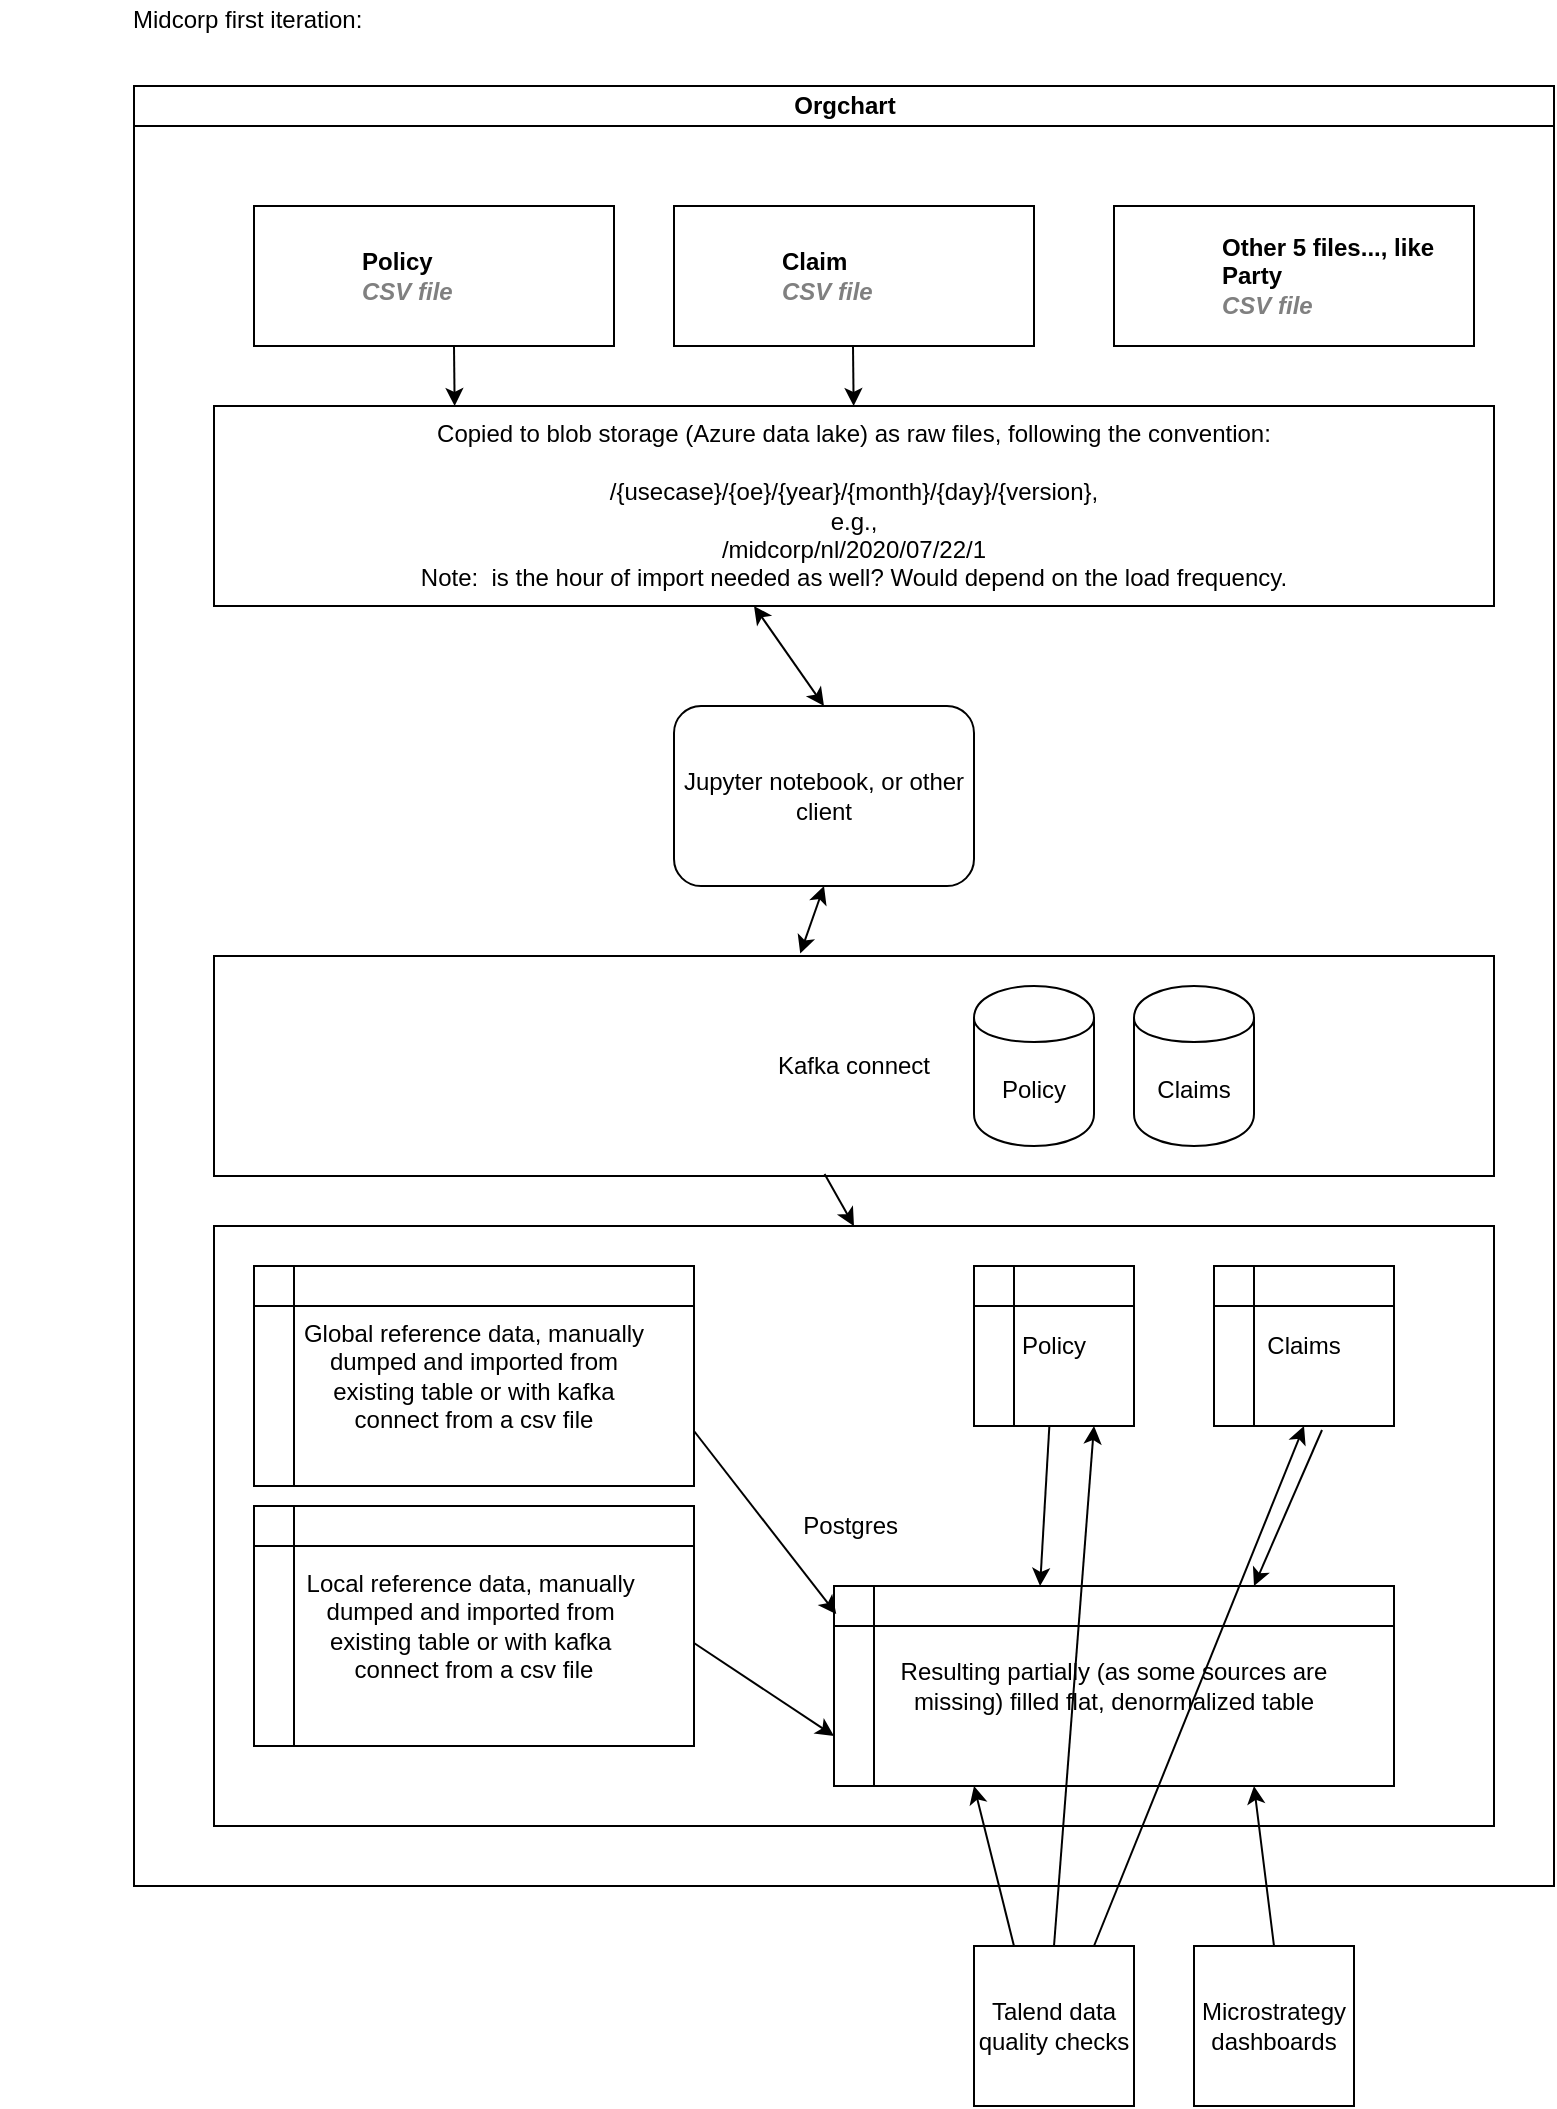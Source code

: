 <mxfile version="13.0.3" type="device" pages="2"><diagram id="prtHgNgQTEPvFCAcTncT" name="Page-1"><mxGraphModel dx="1026" dy="625" grid="1" gridSize="10" guides="1" tooltips="1" connect="1" arrows="1" fold="1" page="1" pageScale="1" pageWidth="827" pageHeight="1169" math="0" shadow="0"><root><mxCell id="0"/><mxCell id="1" parent="0"/><mxCell id="dNxyNK7c78bLwvsdeMH5-11" value="Orgchart" style="swimlane;html=1;startSize=20;horizontal=1;containerType=tree;glass=0;" parent="1" vertex="1"><mxGeometry x="70" y="100" width="710" height="900" as="geometry"/></mxCell><UserObject label="Policy&lt;br&gt;&lt;font color=&quot;#808080&quot;&gt;&lt;i&gt;CSV file&lt;br&gt;&lt;/i&gt;&lt;/font&gt;" name="Evan Miller" position="CFO" location="Office 1" email="me@example.com" placeholders="1" id="dNxyNK7c78bLwvsdeMH5-12"><mxCell style="label;whiteSpace=wrap;html=1;rounded=0;glass=0;treeMoving=1;treeFolding=1;" parent="dNxyNK7c78bLwvsdeMH5-11" vertex="1"><mxGeometry x="60" y="60" width="180" height="70" as="geometry"/></mxCell></UserObject><UserObject label="Other 5 files..., like Party&lt;br&gt;&lt;i style=&quot;color: rgb(128 , 128 , 128)&quot;&gt;CSV file&lt;br&gt;&lt;/i&gt;" name="Evan Miller" position="CFO" location="Office 1" email="me@example.com" placeholders="1" id="LrWtDs1eZ8nuWgrZZODr-2"><mxCell style="label;whiteSpace=wrap;html=1;rounded=0;glass=0;treeMoving=1;treeFolding=1;" vertex="1" parent="dNxyNK7c78bLwvsdeMH5-11"><mxGeometry x="490" y="60" width="180" height="70" as="geometry"/></mxCell></UserObject><mxCell id="LrWtDs1eZ8nuWgrZZODr-5" value="Copied to blob storage (Azure data lake) as raw files, following the convention:&lt;br&gt;&lt;br&gt;/{usecase}/{oe}/{year}/{month}/{day}/{version},&lt;br&gt;e.g.,&lt;br&gt;/midcorp/nl/2020/07/22/1&lt;br&gt;Note:&amp;nbsp;&amp;nbsp;is the hour of import needed as well? Would depend on the load frequency." style="rounded=0;whiteSpace=wrap;html=1;" vertex="1" parent="dNxyNK7c78bLwvsdeMH5-11"><mxGeometry x="40" y="160" width="640" height="100" as="geometry"/></mxCell><mxCell id="LrWtDs1eZ8nuWgrZZODr-6" value="" style="endArrow=classic;html=1;entryX=0.188;entryY=0;entryDx=0;entryDy=0;entryPerimeter=0;" edge="1" parent="dNxyNK7c78bLwvsdeMH5-11" target="LrWtDs1eZ8nuWgrZZODr-5"><mxGeometry width="50" height="50" relative="1" as="geometry"><mxPoint x="160" y="130" as="sourcePoint"/><mxPoint x="210" y="80" as="targetPoint"/></mxGeometry></mxCell><mxCell id="LrWtDs1eZ8nuWgrZZODr-7" value="" style="endArrow=classic;html=1;entryX=0.188;entryY=0;entryDx=0;entryDy=0;entryPerimeter=0;" edge="1" parent="dNxyNK7c78bLwvsdeMH5-11"><mxGeometry width="50" height="50" relative="1" as="geometry"><mxPoint x="359.5" y="130" as="sourcePoint"/><mxPoint x="359.82" y="160" as="targetPoint"/></mxGeometry></mxCell><mxCell id="LrWtDs1eZ8nuWgrZZODr-10" value="Jupyter notebook, or other client" style="rounded=1;whiteSpace=wrap;html=1;" vertex="1" parent="dNxyNK7c78bLwvsdeMH5-11"><mxGeometry x="270" y="310" width="150" height="90" as="geometry"/></mxCell><mxCell id="LrWtDs1eZ8nuWgrZZODr-11" value="" style="endArrow=classic;startArrow=classic;html=1;exitX=0.5;exitY=0;exitDx=0;exitDy=0;" edge="1" parent="dNxyNK7c78bLwvsdeMH5-11" source="LrWtDs1eZ8nuWgrZZODr-10"><mxGeometry width="50" height="50" relative="1" as="geometry"><mxPoint x="260" y="310" as="sourcePoint"/><mxPoint x="310" y="260" as="targetPoint"/></mxGeometry></mxCell><mxCell id="LrWtDs1eZ8nuWgrZZODr-12" value="Kafka connect&lt;br&gt;" style="rounded=0;whiteSpace=wrap;html=1;" vertex="1" parent="dNxyNK7c78bLwvsdeMH5-11"><mxGeometry x="40" y="435" width="640" height="110" as="geometry"/></mxCell><mxCell id="LrWtDs1eZ8nuWgrZZODr-13" value="" style="endArrow=classic;startArrow=classic;html=1;exitX=0.458;exitY=-0.011;exitDx=0;exitDy=0;exitPerimeter=0;" edge="1" parent="dNxyNK7c78bLwvsdeMH5-11" source="LrWtDs1eZ8nuWgrZZODr-12"><mxGeometry width="50" height="50" relative="1" as="geometry"><mxPoint x="385" y="440" as="sourcePoint"/><mxPoint x="345" y="400" as="targetPoint"/></mxGeometry></mxCell><mxCell id="LrWtDs1eZ8nuWgrZZODr-14" value="Policy" style="shape=cylinder;whiteSpace=wrap;html=1;boundedLbl=1;backgroundOutline=1;" vertex="1" parent="dNxyNK7c78bLwvsdeMH5-11"><mxGeometry x="420" y="450" width="60" height="80" as="geometry"/></mxCell><mxCell id="LrWtDs1eZ8nuWgrZZODr-15" value="Claims" style="shape=cylinder;whiteSpace=wrap;html=1;boundedLbl=1;backgroundOutline=1;" vertex="1" parent="dNxyNK7c78bLwvsdeMH5-11"><mxGeometry x="500" y="450" width="60" height="80" as="geometry"/></mxCell><UserObject label="Claim&lt;br&gt;&lt;i style=&quot;color: rgb(128 , 128 , 128)&quot;&gt;CSV file&lt;br&gt;&lt;/i&gt;" name="Evan Miller" position="CFO" location="Office 1" email="me@example.com" placeholders="1" id="LrWtDs1eZ8nuWgrZZODr-1"><mxCell style="label;whiteSpace=wrap;html=1;rounded=0;glass=0;treeMoving=1;treeFolding=1;" vertex="1" parent="dNxyNK7c78bLwvsdeMH5-11"><mxGeometry x="270" y="60" width="180" height="70" as="geometry"/></mxCell></UserObject><mxCell id="LrWtDs1eZ8nuWgrZZODr-16" value="Postgres&amp;nbsp;" style="rounded=0;whiteSpace=wrap;html=1;" vertex="1" parent="dNxyNK7c78bLwvsdeMH5-11"><mxGeometry x="40" y="570" width="640" height="300" as="geometry"/></mxCell><mxCell id="LrWtDs1eZ8nuWgrZZODr-18" value="Policy" style="shape=internalStorage;whiteSpace=wrap;html=1;boundedLbl=1;backgroundOutline=1;" vertex="1" parent="dNxyNK7c78bLwvsdeMH5-11"><mxGeometry x="420" y="590" width="80" height="80" as="geometry"/></mxCell><mxCell id="LrWtDs1eZ8nuWgrZZODr-20" value="Claims" style="shape=internalStorage;whiteSpace=wrap;html=1;boundedLbl=1;backgroundOutline=1;" vertex="1" parent="dNxyNK7c78bLwvsdeMH5-11"><mxGeometry x="540" y="590" width="90" height="80" as="geometry"/></mxCell><mxCell id="LrWtDs1eZ8nuWgrZZODr-21" value="Global reference data, manually &lt;br&gt;dumped and imported from &lt;br&gt;existing&amp;nbsp;table or with kafka &lt;br&gt;connect from a csv file" style="shape=internalStorage;whiteSpace=wrap;html=1;boundedLbl=1;backgroundOutline=1;" vertex="1" parent="dNxyNK7c78bLwvsdeMH5-11"><mxGeometry x="60" y="590" width="220" height="110" as="geometry"/></mxCell><mxCell id="LrWtDs1eZ8nuWgrZZODr-22" value="Local reference data, manually&amp;nbsp;&lt;br&gt;dumped and imported from&amp;nbsp;&lt;br&gt;existing&amp;nbsp;table or with kafka&amp;nbsp;&lt;br&gt;connect from a&amp;nbsp;csv file" style="shape=internalStorage;whiteSpace=wrap;html=1;boundedLbl=1;backgroundOutline=1;" vertex="1" parent="dNxyNK7c78bLwvsdeMH5-11"><mxGeometry x="60" y="710" width="220" height="120" as="geometry"/></mxCell><mxCell id="LrWtDs1eZ8nuWgrZZODr-24" value="Resulting partially (as some sources are &lt;br&gt;missing) filled flat, denormalized table" style="shape=internalStorage;whiteSpace=wrap;html=1;backgroundOutline=1;" vertex="1" parent="dNxyNK7c78bLwvsdeMH5-11"><mxGeometry x="350" y="750" width="280" height="100" as="geometry"/></mxCell><mxCell id="LrWtDs1eZ8nuWgrZZODr-26" value="" style="endArrow=classic;html=1;entryX=0.004;entryY=0.14;entryDx=0;entryDy=0;entryPerimeter=0;exitX=1;exitY=0.75;exitDx=0;exitDy=0;" edge="1" parent="dNxyNK7c78bLwvsdeMH5-11" source="LrWtDs1eZ8nuWgrZZODr-21" target="LrWtDs1eZ8nuWgrZZODr-24"><mxGeometry width="50" height="50" relative="1" as="geometry"><mxPoint x="320" y="760" as="sourcePoint"/><mxPoint x="370" y="710" as="targetPoint"/></mxGeometry></mxCell><mxCell id="LrWtDs1eZ8nuWgrZZODr-27" value="" style="endArrow=classic;html=1;entryX=0;entryY=0.75;entryDx=0;entryDy=0;exitX=1;exitY=0.75;exitDx=0;exitDy=0;" edge="1" parent="dNxyNK7c78bLwvsdeMH5-11" target="LrWtDs1eZ8nuWgrZZODr-24"><mxGeometry width="50" height="50" relative="1" as="geometry"><mxPoint x="280" y="778.5" as="sourcePoint"/><mxPoint x="351.12" y="870" as="targetPoint"/></mxGeometry></mxCell><mxCell id="LrWtDs1eZ8nuWgrZZODr-28" value="" style="endArrow=classic;html=1;entryX=0.368;entryY=0;entryDx=0;entryDy=0;entryPerimeter=0;" edge="1" parent="dNxyNK7c78bLwvsdeMH5-11" source="LrWtDs1eZ8nuWgrZZODr-18" target="LrWtDs1eZ8nuWgrZZODr-24"><mxGeometry width="50" height="50" relative="1" as="geometry"><mxPoint x="320" y="760" as="sourcePoint"/><mxPoint x="370" y="710" as="targetPoint"/></mxGeometry></mxCell><mxCell id="LrWtDs1eZ8nuWgrZZODr-29" value="" style="endArrow=classic;html=1;exitX=0.6;exitY=1.025;exitDx=0;exitDy=0;exitPerimeter=0;entryX=0.75;entryY=0;entryDx=0;entryDy=0;" edge="1" parent="dNxyNK7c78bLwvsdeMH5-11" source="LrWtDs1eZ8nuWgrZZODr-20" target="LrWtDs1eZ8nuWgrZZODr-24"><mxGeometry width="50" height="50" relative="1" as="geometry"><mxPoint x="320" y="760" as="sourcePoint"/><mxPoint x="370" y="710" as="targetPoint"/></mxGeometry></mxCell><mxCell id="LrWtDs1eZ8nuWgrZZODr-17" value="" style="endArrow=classic;html=1;exitX=0.477;exitY=0.991;exitDx=0;exitDy=0;exitPerimeter=0;" edge="1" parent="1" source="LrWtDs1eZ8nuWgrZZODr-12"><mxGeometry width="50" height="50" relative="1" as="geometry"><mxPoint x="390" y="770" as="sourcePoint"/><mxPoint x="430" y="670" as="targetPoint"/></mxGeometry></mxCell><mxCell id="LrWtDs1eZ8nuWgrZZODr-30" value="&amp;nbsp; &amp;nbsp; &amp;nbsp; &amp;nbsp; &amp;nbsp; &amp;nbsp; &amp;nbsp; &amp;nbsp; &amp;nbsp;Midcorp first iteration:" style="text;html=1;align=center;verticalAlign=middle;resizable=0;points=[];autosize=1;" vertex="1" parent="1"><mxGeometry x="3" y="57" width="190" height="20" as="geometry"/></mxCell><mxCell id="giRHIiUr6PY0LdARywY8-1" value="Talend data quality checks" style="whiteSpace=wrap;html=1;aspect=fixed;" vertex="1" parent="1"><mxGeometry x="490" y="1030" width="80" height="80" as="geometry"/></mxCell><mxCell id="giRHIiUr6PY0LdARywY8-2" value="" style="endArrow=classic;html=1;entryX=0.75;entryY=1;entryDx=0;entryDy=0;exitX=0.5;exitY=0;exitDx=0;exitDy=0;" edge="1" parent="1" source="giRHIiUr6PY0LdARywY8-1" target="LrWtDs1eZ8nuWgrZZODr-18"><mxGeometry width="50" height="50" relative="1" as="geometry"><mxPoint x="600" y="1050" as="sourcePoint"/><mxPoint x="650" y="1000" as="targetPoint"/></mxGeometry></mxCell><mxCell id="giRHIiUr6PY0LdARywY8-3" value="" style="endArrow=classic;html=1;exitX=0.75;exitY=0;exitDx=0;exitDy=0;entryX=0.5;entryY=1;entryDx=0;entryDy=0;" edge="1" parent="1" source="giRHIiUr6PY0LdARywY8-1" target="LrWtDs1eZ8nuWgrZZODr-20"><mxGeometry width="50" height="50" relative="1" as="geometry"><mxPoint x="555" y="1040" as="sourcePoint"/><mxPoint x="560" y="780" as="targetPoint"/></mxGeometry></mxCell><mxCell id="giRHIiUr6PY0LdARywY8-4" value="" style="endArrow=classic;html=1;exitX=0.25;exitY=0;exitDx=0;exitDy=0;entryX=0.25;entryY=1;entryDx=0;entryDy=0;" edge="1" parent="1" source="giRHIiUr6PY0LdARywY8-1" target="LrWtDs1eZ8nuWgrZZODr-24"><mxGeometry width="50" height="50" relative="1" as="geometry"><mxPoint x="582.5" y="1040" as="sourcePoint"/><mxPoint x="665" y="780" as="targetPoint"/></mxGeometry></mxCell><mxCell id="ysaJ3LT-_UuVfYNZDA-h-1" value="Microstrategy dashboards" style="whiteSpace=wrap;html=1;aspect=fixed;" vertex="1" parent="1"><mxGeometry x="600" y="1030" width="80" height="80" as="geometry"/></mxCell><mxCell id="ysaJ3LT-_UuVfYNZDA-h-2" value="" style="endArrow=classic;html=1;exitX=0.5;exitY=0;exitDx=0;exitDy=0;entryX=0.75;entryY=1;entryDx=0;entryDy=0;" edge="1" parent="1" source="ysaJ3LT-_UuVfYNZDA-h-1" target="LrWtDs1eZ8nuWgrZZODr-24"><mxGeometry width="50" height="50" relative="1" as="geometry"><mxPoint x="520" y="1040" as="sourcePoint"/><mxPoint x="500" y="960.0" as="targetPoint"/></mxGeometry></mxCell></root></mxGraphModel></diagram><diagram id="XWvNyyqRbH1FlNKD5Il5" name="Page-2"><mxGraphModel dx="1026" dy="625" grid="1" gridSize="10" guides="1" tooltips="1" connect="1" arrows="1" fold="1" page="1" pageScale="1" pageWidth="827" pageHeight="1169" math="0" shadow="0"><root><mxCell id="e556Ms94qiAruBK5uiJV-0"/><mxCell id="e556Ms94qiAruBK5uiJV-1" parent="e556Ms94qiAruBK5uiJV-0"/><mxCell id="e556Ms94qiAruBK5uiJV-2" value="Orgchart" style="swimlane;html=1;startSize=20;horizontal=1;containerType=tree;glass=0;" vertex="1" parent="e556Ms94qiAruBK5uiJV-1"><mxGeometry x="70" y="100" width="710" height="1280" as="geometry"/></mxCell><UserObject label="Policy&lt;br&gt;&lt;font color=&quot;#808080&quot;&gt;&lt;i&gt;DB table&lt;br&gt;&lt;/i&gt;&lt;/font&gt;" name="Evan Miller" position="CFO" location="Office 1" email="me@example.com" placeholders="1" id="e556Ms94qiAruBK5uiJV-3"><mxCell style="shape=internalStorage;whiteSpace=wrap;html=1;rounded=0;glass=0;treeMoving=1;treeFolding=1;" vertex="1" parent="e556Ms94qiAruBK5uiJV-2"><mxGeometry x="60" y="40" width="180" height="70" as="geometry"/></mxCell></UserObject><UserObject label="Other 5 files..., like Party&lt;br&gt;&lt;i&gt;DB tables&lt;/i&gt;&lt;i&gt;&lt;br&gt;&lt;/i&gt;" name="Evan Miller" position="CFO" location="Office 1" email="me@example.com" placeholders="1" id="e556Ms94qiAruBK5uiJV-4"><mxCell style="shape=internalStorage;whiteSpace=wrap;html=1;rounded=0;glass=0;treeMoving=1;treeFolding=1;" vertex="1" parent="e556Ms94qiAruBK5uiJV-2"><mxGeometry x="490" y="40" width="180" height="70" as="geometry"/></mxCell></UserObject><mxCell id="e556Ms94qiAruBK5uiJV-5" value="Copy to blob storage (Azure data lake) as parquet files, for the data scientists to use:&lt;br&gt;&lt;br&gt;/{usecase}/{oe}/{year}/{month}/{day}/{version},&lt;br&gt;e.g.,&lt;br&gt;/midcorp/nl/2020/07/22/1&lt;br&gt;" style="rounded=0;whiteSpace=wrap;html=1;" vertex="1" parent="e556Ms94qiAruBK5uiJV-2"><mxGeometry x="350" y="440" width="350" height="150" as="geometry"/></mxCell><mxCell id="e556Ms94qiAruBK5uiJV-6" value="" style="endArrow=classic;html=1;entryX=0;entryY=0.5;entryDx=0;entryDy=0;exitX=1;exitY=0.25;exitDx=0;exitDy=0;" edge="1" parent="e556Ms94qiAruBK5uiJV-2" target="e556Ms94qiAruBK5uiJV-5" source="e556Ms94qiAruBK5uiJV-10"><mxGeometry width="50" height="50" relative="1" as="geometry"><mxPoint x="220" y="570" as="sourcePoint"/><mxPoint x="210" y="80" as="targetPoint"/></mxGeometry></mxCell><mxCell id="e556Ms94qiAruBK5uiJV-7" value="" style="endArrow=classic;html=1;entryX=0.188;entryY=0;entryDx=0;entryDy=0;entryPerimeter=0;" edge="1" parent="e556Ms94qiAruBK5uiJV-2"><mxGeometry width="50" height="50" relative="1" as="geometry"><mxPoint x="359.5" y="110" as="sourcePoint"/><mxPoint x="359.82" y="140" as="targetPoint"/></mxGeometry></mxCell><mxCell id="e556Ms94qiAruBK5uiJV-10" value="Kafka connect&lt;br&gt;" style="rounded=0;whiteSpace=wrap;html=1;" vertex="1" parent="e556Ms94qiAruBK5uiJV-2"><mxGeometry x="10" y="440" width="290" height="360" as="geometry"/></mxCell><mxCell id="e556Ms94qiAruBK5uiJV-12" value="Policy" style="shape=cylinder;whiteSpace=wrap;html=1;boundedLbl=1;backgroundOutline=1;" vertex="1" parent="e556Ms94qiAruBK5uiJV-2"><mxGeometry x="80" y="455" width="60" height="80" as="geometry"/></mxCell><mxCell id="e556Ms94qiAruBK5uiJV-13" value="Claims" style="shape=cylinder;whiteSpace=wrap;html=1;boundedLbl=1;backgroundOutline=1;" vertex="1" parent="e556Ms94qiAruBK5uiJV-2"><mxGeometry x="170" y="470" width="60" height="80" as="geometry"/></mxCell><UserObject label="Claim&lt;br&gt;&lt;i&gt;DB table&lt;/i&gt;&lt;i&gt;&lt;br&gt;&lt;/i&gt;" name="Evan Miller" position="CFO" location="Office 1" email="me@example.com" placeholders="1" id="e556Ms94qiAruBK5uiJV-14"><mxCell style="shape=internalStorage;whiteSpace=wrap;html=1;rounded=0;glass=0;treeMoving=1;treeFolding=1;" vertex="1" parent="e556Ms94qiAruBK5uiJV-2"><mxGeometry x="270" y="40" width="180" height="70" as="geometry"/></mxCell></UserObject><mxCell id="e556Ms94qiAruBK5uiJV-15" value="Postgres&amp;nbsp;" style="rounded=0;whiteSpace=wrap;html=1;" vertex="1" parent="e556Ms94qiAruBK5uiJV-2"><mxGeometry x="35" y="850" width="485" height="230" as="geometry"/></mxCell><mxCell id="e556Ms94qiAruBK5uiJV-20" value="Flat, denormalized table" style="shape=internalStorage;whiteSpace=wrap;html=1;backgroundOutline=1;" vertex="1" parent="e556Ms94qiAruBK5uiJV-2"><mxGeometry x="310" y="960" width="200" height="100" as="geometry"/></mxCell><mxCell id="e556Ms94qiAruBK5uiJV-25" value="Informatica data catalog, also with reference data, OE parameters, etc." style="rounded=1;whiteSpace=wrap;html=1;" vertex="1" parent="e556Ms94qiAruBK5uiJV-2"><mxGeometry x="210" y="140" width="280" height="60" as="geometry"/></mxCell><mxCell id="e556Ms94qiAruBK5uiJV-26" value="" style="endArrow=classic;html=1;exitX=0.75;exitY=1;exitDx=0;exitDy=0;entryX=0;entryY=0;entryDx=0;entryDy=0;entryPerimeter=0;" edge="1" parent="e556Ms94qiAruBK5uiJV-2" source="e556Ms94qiAruBK5uiJV-3" target="e556Ms94qiAruBK5uiJV-25"><mxGeometry width="50" height="50" relative="1" as="geometry"><mxPoint x="320" y="210" as="sourcePoint"/><mxPoint x="370" y="160" as="targetPoint"/></mxGeometry></mxCell><mxCell id="e556Ms94qiAruBK5uiJV-27" value="" style="endArrow=classic;html=1;exitX=0.25;exitY=1;exitDx=0;exitDy=0;" edge="1" parent="e556Ms94qiAruBK5uiJV-2" source="e556Ms94qiAruBK5uiJV-4"><mxGeometry width="50" height="50" relative="1" as="geometry"><mxPoint x="320" y="210" as="sourcePoint"/><mxPoint x="440" y="140" as="targetPoint"/></mxGeometry></mxCell><mxCell id="e556Ms94qiAruBK5uiJV-28" value="Metadata server" style="rounded=0;whiteSpace=wrap;html=1;" vertex="1" parent="e556Ms94qiAruBK5uiJV-2"><mxGeometry x="240" y="230" width="180" height="60" as="geometry"/></mxCell><mxCell id="e556Ms94qiAruBK5uiJV-30" value="&amp;nbsp;Data supermarket UI" style="rounded=0;whiteSpace=wrap;html=1;" vertex="1" parent="e556Ms94qiAruBK5uiJV-2"><mxGeometry x="510" y="270" width="180" height="60" as="geometry"/></mxCell><mxCell id="e556Ms94qiAruBK5uiJV-31" value="" style="endArrow=classic;startArrow=classic;html=1;entryX=0;entryY=0.5;entryDx=0;entryDy=0;exitX=1;exitY=0.5;exitDx=0;exitDy=0;" edge="1" parent="e556Ms94qiAruBK5uiJV-2" source="e556Ms94qiAruBK5uiJV-28" target="e556Ms94qiAruBK5uiJV-30"><mxGeometry width="50" height="50" relative="1" as="geometry"><mxPoint x="320" y="440" as="sourcePoint"/><mxPoint x="370" y="390" as="targetPoint"/></mxGeometry></mxCell><mxCell id="e556Ms94qiAruBK5uiJV-32" value="Ingestion service" style="rounded=0;whiteSpace=wrap;html=1;" vertex="1" parent="e556Ms94qiAruBK5uiJV-2"><mxGeometry x="275" y="340" width="180" height="60" as="geometry"/></mxCell><mxCell id="e556Ms94qiAruBK5uiJV-33" value="" style="endArrow=classic;html=1;entryX=0.5;entryY=0;entryDx=0;entryDy=0;" edge="1" parent="e556Ms94qiAruBK5uiJV-2" source="e556Ms94qiAruBK5uiJV-28" target="e556Ms94qiAruBK5uiJV-32"><mxGeometry width="50" height="50" relative="1" as="geometry"><mxPoint x="365" y="293" as="sourcePoint"/><mxPoint x="370" y="390" as="targetPoint"/></mxGeometry></mxCell><mxCell id="e556Ms94qiAruBK5uiJV-36" value="" style="endArrow=classic;html=1;exitX=0.289;exitY=0.983;exitDx=0;exitDy=0;exitPerimeter=0;entryX=0.926;entryY=0;entryDx=0;entryDy=0;entryPerimeter=0;" edge="1" parent="e556Ms94qiAruBK5uiJV-2" source="e556Ms94qiAruBK5uiJV-32" target="e556Ms94qiAruBK5uiJV-10"><mxGeometry width="50" height="50" relative="1" as="geometry"><mxPoint x="320" y="510" as="sourcePoint"/><mxPoint x="370" y="460" as="targetPoint"/></mxGeometry></mxCell><mxCell id="e556Ms94qiAruBK5uiJV-37" value="Reference data" style="shape=cylinder;whiteSpace=wrap;html=1;boundedLbl=1;backgroundOutline=1;" vertex="1" parent="e556Ms94qiAruBK5uiJV-2"><mxGeometry x="22.5" y="550" width="60" height="80" as="geometry"/></mxCell><mxCell id="e556Ms94qiAruBK5uiJV-38" value="Other data" style="shape=cylinder;whiteSpace=wrap;html=1;boundedLbl=1;backgroundOutline=1;" vertex="1" parent="e556Ms94qiAruBK5uiJV-2"><mxGeometry x="230" y="550" width="60" height="80" as="geometry"/></mxCell><mxCell id="e556Ms94qiAruBK5uiJV-39" value="Ontologies, knowledge graphs, etc" style="whiteSpace=wrap;html=1;aspect=fixed;" vertex="1" parent="e556Ms94qiAruBK5uiJV-2"><mxGeometry x="40" y="140" width="90" height="90" as="geometry"/></mxCell><mxCell id="e556Ms94qiAruBK5uiJV-40" value="" style="endArrow=classic;startArrow=classic;html=1;exitX=0.5;exitY=0;exitDx=0;exitDy=0;entryX=0.5;entryY=1;entryDx=0;entryDy=0;" edge="1" parent="e556Ms94qiAruBK5uiJV-2" source="e556Ms94qiAruBK5uiJV-28" target="e556Ms94qiAruBK5uiJV-25"><mxGeometry width="50" height="50" relative="1" as="geometry"><mxPoint x="320" y="170" as="sourcePoint"/><mxPoint x="370" y="120" as="targetPoint"/></mxGeometry></mxCell><mxCell id="e556Ms94qiAruBK5uiJV-41" value="" style="endArrow=classic;html=1;exitX=1;exitY=0.5;exitDx=0;exitDy=0;entryX=0;entryY=0.25;entryDx=0;entryDy=0;" edge="1" parent="e556Ms94qiAruBK5uiJV-2" source="e556Ms94qiAruBK5uiJV-39" target="e556Ms94qiAruBK5uiJV-28"><mxGeometry width="50" height="50" relative="1" as="geometry"><mxPoint x="320" y="170" as="sourcePoint"/><mxPoint x="370" y="120" as="targetPoint"/></mxGeometry></mxCell><mxCell id="e556Ms94qiAruBK5uiJV-42" value="&amp;nbsp; &amp;nbsp; &amp;nbsp;Neo4J or similar &lt;br&gt;graph storage" style="shape=internalStorage;whiteSpace=wrap;html=1;backgroundOutline=1;" vertex="1" parent="e556Ms94qiAruBK5uiJV-2"><mxGeometry x="20" y="240" width="130" height="90" as="geometry"/></mxCell><mxCell id="e556Ms94qiAruBK5uiJV-44" value="" style="endArrow=classic;html=1;exitX=0.608;exitY=0.011;exitDx=0;exitDy=0;exitPerimeter=0;entryX=0.633;entryY=1.022;entryDx=0;entryDy=0;entryPerimeter=0;" edge="1" parent="e556Ms94qiAruBK5uiJV-2" source="e556Ms94qiAruBK5uiJV-42" target="e556Ms94qiAruBK5uiJV-39"><mxGeometry width="50" height="50" relative="1" as="geometry"><mxPoint x="330" y="170" as="sourcePoint"/><mxPoint x="380" y="120" as="targetPoint"/></mxGeometry></mxCell><mxCell id="e556Ms94qiAruBK5uiJV-45" value="Hub1&amp;nbsp;" style="shape=cylinder;whiteSpace=wrap;html=1;boundedLbl=1;backgroundOutline=1;" vertex="1" parent="e556Ms94qiAruBK5uiJV-2"><mxGeometry x="35" y="660" width="60" height="80" as="geometry"/></mxCell><mxCell id="e556Ms94qiAruBK5uiJV-46" value="Aggregated &quot;flat&quot; topic" style="shape=cylinder;whiteSpace=wrap;html=1;boundedLbl=1;backgroundOutline=1;" vertex="1" parent="e556Ms94qiAruBK5uiJV-2"><mxGeometry x="200" y="700" width="90" height="80" as="geometry"/></mxCell><mxCell id="e556Ms94qiAruBK5uiJV-47" value="" style="endArrow=classic;html=1;exitX=0.5;exitY=1;exitDx=0;exitDy=0;" edge="1" parent="e556Ms94qiAruBK5uiJV-2" source="e556Ms94qiAruBK5uiJV-12" target="e556Ms94qiAruBK5uiJV-45"><mxGeometry width="50" height="50" relative="1" as="geometry"><mxPoint x="350" y="530" as="sourcePoint"/><mxPoint x="400" y="480" as="targetPoint"/></mxGeometry></mxCell><mxCell id="e556Ms94qiAruBK5uiJV-48" value="" style="endArrow=classic;html=1;exitX=0.325;exitY=0.975;exitDx=0;exitDy=0;exitPerimeter=0;entryX=0.5;entryY=0;entryDx=0;entryDy=0;" edge="1" parent="e556Ms94qiAruBK5uiJV-2" source="e556Ms94qiAruBK5uiJV-13" target="e556Ms94qiAruBK5uiJV-52"><mxGeometry width="50" height="50" relative="1" as="geometry"><mxPoint x="350" y="530" as="sourcePoint"/><mxPoint x="400" y="480" as="targetPoint"/></mxGeometry></mxCell><UserObject label="Other sources (e.g. Utilant)&lt;br&gt;&lt;i&gt;&amp;nbsp; &amp;nbsp; Json files, via Informatica? &lt;br&gt;or the metadata &lt;br&gt;server directly?&lt;/i&gt;&lt;i&gt;&lt;br&gt;&lt;/i&gt;" name="Evan Miller" position="CFO" location="Office 1" email="me@example.com" placeholders="1" id="e556Ms94qiAruBK5uiJV-49"><mxCell style="whiteSpace=wrap;html=1;rounded=0;glass=0;treeMoving=1;treeFolding=1;" vertex="1" parent="e556Ms94qiAruBK5uiJV-2"><mxGeometry x="530" y="135" width="180" height="105" as="geometry"/></mxCell></UserObject><mxCell id="e556Ms94qiAruBK5uiJV-50" value="" style="endArrow=none;dashed=1;html=1;entryX=0;entryY=0.5;entryDx=0;entryDy=0;" edge="1" parent="e556Ms94qiAruBK5uiJV-2" source="e556Ms94qiAruBK5uiJV-25" target="e556Ms94qiAruBK5uiJV-49"><mxGeometry width="50" height="50" relative="1" as="geometry"><mxPoint x="350" y="370" as="sourcePoint"/><mxPoint x="400" y="320" as="targetPoint"/></mxGeometry></mxCell><mxCell id="e556Ms94qiAruBK5uiJV-51" value="" style="endArrow=none;dashed=1;html=1;entryX=0;entryY=0.75;entryDx=0;entryDy=0;" edge="1" parent="e556Ms94qiAruBK5uiJV-2" source="e556Ms94qiAruBK5uiJV-28" target="e556Ms94qiAruBK5uiJV-49"><mxGeometry width="50" height="50" relative="1" as="geometry"><mxPoint x="350" y="370" as="sourcePoint"/><mxPoint x="400" y="320" as="targetPoint"/></mxGeometry></mxCell><mxCell id="e556Ms94qiAruBK5uiJV-52" value="Hub2, etc." style="shape=cylinder;whiteSpace=wrap;html=1;boundedLbl=1;backgroundOutline=1;" vertex="1" parent="e556Ms94qiAruBK5uiJV-2"><mxGeometry x="110" y="660" width="60" height="80" as="geometry"/></mxCell><mxCell id="e556Ms94qiAruBK5uiJV-53" value="" style="endArrow=classic;html=1;exitX=0.5;exitY=1;exitDx=0;exitDy=0;" edge="1" parent="e556Ms94qiAruBK5uiJV-2" source="e556Ms94qiAruBK5uiJV-37" target="e556Ms94qiAruBK5uiJV-46"><mxGeometry width="50" height="50" relative="1" as="geometry"><mxPoint x="350" y="660" as="sourcePoint"/><mxPoint x="400" y="610" as="targetPoint"/></mxGeometry></mxCell><mxCell id="e556Ms94qiAruBK5uiJV-54" value="" style="endArrow=classic;html=1;exitX=0.5;exitY=1;exitDx=0;exitDy=0;" edge="1" parent="e556Ms94qiAruBK5uiJV-2" source="e556Ms94qiAruBK5uiJV-12" target="e556Ms94qiAruBK5uiJV-46"><mxGeometry width="50" height="50" relative="1" as="geometry"><mxPoint x="350" y="660" as="sourcePoint"/><mxPoint x="400" y="610" as="targetPoint"/></mxGeometry></mxCell><mxCell id="e556Ms94qiAruBK5uiJV-55" value="" style="endArrow=classic;html=1;exitX=0.5;exitY=1;exitDx=0;exitDy=0;" edge="1" parent="e556Ms94qiAruBK5uiJV-2" source="e556Ms94qiAruBK5uiJV-13" target="e556Ms94qiAruBK5uiJV-46"><mxGeometry width="50" height="50" relative="1" as="geometry"><mxPoint x="350" y="660" as="sourcePoint"/><mxPoint x="400" y="610" as="targetPoint"/></mxGeometry></mxCell><mxCell id="e556Ms94qiAruBK5uiJV-56" value="" style="endArrow=classic;html=1;exitX=0.35;exitY=0.988;exitDx=0;exitDy=0;exitPerimeter=0;" edge="1" parent="e556Ms94qiAruBK5uiJV-2" source="e556Ms94qiAruBK5uiJV-38" target="e556Ms94qiAruBK5uiJV-46"><mxGeometry width="50" height="50" relative="1" as="geometry"><mxPoint x="350" y="660" as="sourcePoint"/><mxPoint x="400" y="610" as="targetPoint"/></mxGeometry></mxCell><mxCell id="e556Ms94qiAruBK5uiJV-57" value="" style="endArrow=classic;html=1;" edge="1" parent="e556Ms94qiAruBK5uiJV-2" target="e556Ms94qiAruBK5uiJV-15"><mxGeometry width="50" height="50" relative="1" as="geometry"><mxPoint x="169" y="804" as="sourcePoint"/><mxPoint x="400" y="960" as="targetPoint"/></mxGeometry></mxCell><mxCell id="e556Ms94qiAruBK5uiJV-58" value="Data vault with various tables" style="whiteSpace=wrap;html=1;aspect=fixed;" vertex="1" parent="e556Ms94qiAruBK5uiJV-2"><mxGeometry x="60" y="870" width="182.5" height="182.5" as="geometry"/></mxCell><mxCell id="e556Ms94qiAruBK5uiJV-59" value="Microstrategy dashboards" style="whiteSpace=wrap;html=1;aspect=fixed;" vertex="1" parent="e556Ms94qiAruBK5uiJV-2"><mxGeometry x="510" y="1130" width="110" height="110" as="geometry"/></mxCell><mxCell id="e556Ms94qiAruBK5uiJV-60" value="Dremio (reading from raw parquet or the flat file?)" style="whiteSpace=wrap;html=1;aspect=fixed;" vertex="1" parent="e556Ms94qiAruBK5uiJV-2"><mxGeometry x="360" y="1130" width="110" height="110" as="geometry"/></mxCell><mxCell id="e556Ms94qiAruBK5uiJV-61" value="Talend data quality checks" style="whiteSpace=wrap;html=1;aspect=fixed;" vertex="1" parent="e556Ms94qiAruBK5uiJV-2"><mxGeometry x="200" y="1130" width="110" height="110" as="geometry"/></mxCell><mxCell id="e556Ms94qiAruBK5uiJV-62" value="" style="endArrow=classic;html=1;exitX=0.864;exitY=0;exitDx=0;exitDy=0;exitPerimeter=0;entryX=0.29;entryY=0.99;entryDx=0;entryDy=0;entryPerimeter=0;" edge="1" parent="e556Ms94qiAruBK5uiJV-2" source="e556Ms94qiAruBK5uiJV-61" target="e556Ms94qiAruBK5uiJV-20"><mxGeometry width="50" height="50" relative="1" as="geometry"><mxPoint x="350" y="1070" as="sourcePoint"/><mxPoint x="400" y="1020" as="targetPoint"/></mxGeometry></mxCell><mxCell id="e556Ms94qiAruBK5uiJV-63" value="" style="endArrow=classic;html=1;exitX=0.5;exitY=0;exitDx=0;exitDy=0;entryX=0.545;entryY=1.05;entryDx=0;entryDy=0;entryPerimeter=0;" edge="1" parent="e556Ms94qiAruBK5uiJV-2" source="e556Ms94qiAruBK5uiJV-60" target="e556Ms94qiAruBK5uiJV-20"><mxGeometry width="50" height="50" relative="1" as="geometry"><mxPoint x="305.04" y="1140" as="sourcePoint"/><mxPoint x="378" y="1069" as="targetPoint"/></mxGeometry></mxCell><mxCell id="e556Ms94qiAruBK5uiJV-64" value="" style="endArrow=classic;html=1;entryX=0.845;entryY=0.99;entryDx=0;entryDy=0;entryPerimeter=0;" edge="1" parent="e556Ms94qiAruBK5uiJV-2" source="e556Ms94qiAruBK5uiJV-59" target="e556Ms94qiAruBK5uiJV-20"><mxGeometry width="50" height="50" relative="1" as="geometry"><mxPoint x="470" y="1122.5" as="sourcePoint"/><mxPoint x="465" y="1052.5" as="targetPoint"/></mxGeometry></mxCell><mxCell id="veEZ0Lf7ZVxCEIhiWaaX-1" value="Smart mapping" style="rounded=0;whiteSpace=wrap;html=1;" vertex="1" parent="e556Ms94qiAruBK5uiJV-2"><mxGeometry x="520" y="370" width="120" height="40" as="geometry"/></mxCell><mxCell id="veEZ0Lf7ZVxCEIhiWaaX-2" value="" style="endArrow=classic;html=1;entryX=0.5;entryY=1;entryDx=0;entryDy=0;" edge="1" parent="e556Ms94qiAruBK5uiJV-2" target="e556Ms94qiAruBK5uiJV-30"><mxGeometry width="50" height="50" relative="1" as="geometry"><mxPoint x="570" y="370" as="sourcePoint"/><mxPoint x="620" y="320" as="targetPoint"/></mxGeometry></mxCell><mxCell id="veEZ0Lf7ZVxCEIhiWaaX-3" value="" style="endArrow=none;dashed=1;html=1;entryX=0.5;entryY=1;entryDx=0;entryDy=0;exitX=0.836;exitY=-0.036;exitDx=0;exitDy=0;exitPerimeter=0;" edge="1" parent="e556Ms94qiAruBK5uiJV-2" source="e556Ms94qiAruBK5uiJV-60" target="e556Ms94qiAruBK5uiJV-5"><mxGeometry width="50" height="50" relative="1" as="geometry"><mxPoint x="350" y="1030" as="sourcePoint"/><mxPoint x="400" y="980" as="targetPoint"/></mxGeometry></mxCell><mxCell id="veEZ0Lf7ZVxCEIhiWaaX-0" value="&amp;nbsp; &amp;nbsp; &amp;nbsp; &amp;nbsp; &amp;nbsp;Where we want to be:" style="text;html=1;align=center;verticalAlign=middle;resizable=0;points=[];autosize=1;" vertex="1" parent="e556Ms94qiAruBK5uiJV-1"><mxGeometry x="31" y="74" width="160" height="20" as="geometry"/></mxCell></root></mxGraphModel></diagram></mxfile>